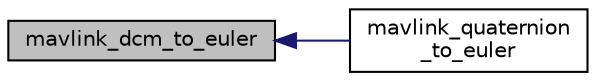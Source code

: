 digraph "mavlink_dcm_to_euler"
{
 // INTERACTIVE_SVG=YES
  edge [fontname="Helvetica",fontsize="10",labelfontname="Helvetica",labelfontsize="10"];
  node [fontname="Helvetica",fontsize="10",shape=record];
  rankdir="LR";
  Node1 [label="mavlink_dcm_to_euler",height=0.2,width=0.4,color="black", fillcolor="grey75", style="filled" fontcolor="black"];
  Node1 -> Node2 [dir="back",color="midnightblue",fontsize="10",style="solid",fontname="Helvetica"];
  Node2 [label="mavlink_quaternion\l_to_euler",height=0.2,width=0.4,color="black", fillcolor="white", style="filled",URL="$mavlink__conversions_8h.html#a96913fc5846ae95f89c99423e4c0e6c1"];
}
